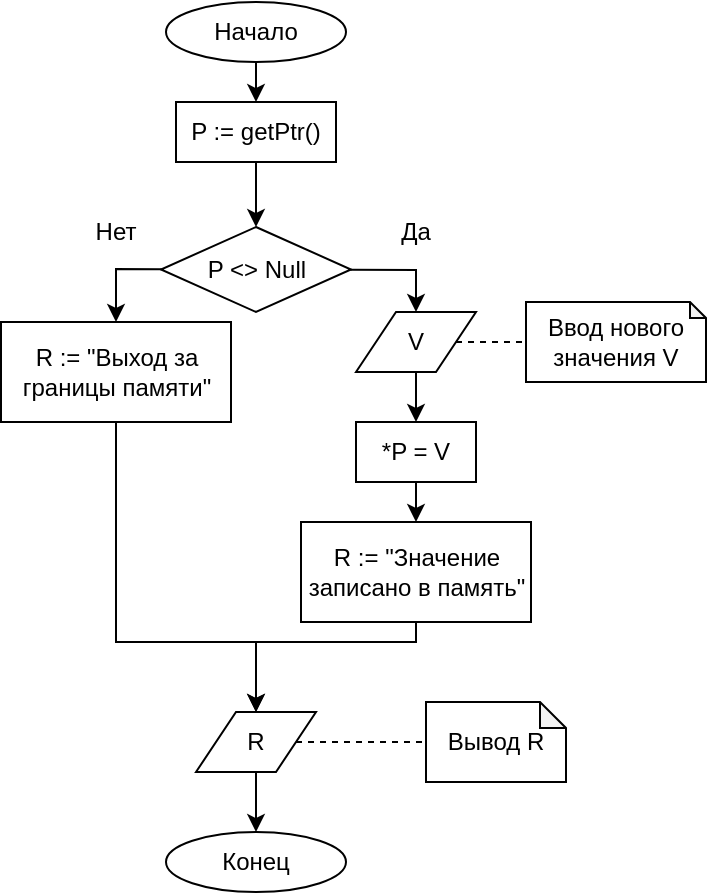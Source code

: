 <mxfile version="15.8.5" type="device"><diagram id="auvaHYt9D2mUyiJxwVjn" name="Page-1"><mxGraphModel dx="460" dy="779" grid="1" gridSize="10" guides="1" tooltips="1" connect="1" arrows="1" fold="1" page="1" pageScale="1" pageWidth="827" pageHeight="1169" math="0" shadow="0"><root><mxCell id="0"/><mxCell id="1" parent="0"/><mxCell id="Q7zVwOam8640k6G-U6Dj-1" value="Начало" style="ellipse;whiteSpace=wrap;html=1;" vertex="1" parent="1"><mxGeometry x="90" y="10" width="90" height="30" as="geometry"/></mxCell><mxCell id="Q7zVwOam8640k6G-U6Dj-2" value="Конец" style="ellipse;whiteSpace=wrap;html=1;" vertex="1" parent="1"><mxGeometry x="90" y="425" width="90" height="30" as="geometry"/></mxCell><mxCell id="Q7zVwOam8640k6G-U6Dj-5" value="Вывод R" style="shape=note;whiteSpace=wrap;html=1;backgroundOutline=1;darkOpacity=0.05;size=13;" vertex="1" parent="1"><mxGeometry x="220" y="360" width="70" height="40" as="geometry"/></mxCell><mxCell id="Q7zVwOam8640k6G-U6Dj-6" value="" style="endArrow=none;dashed=1;html=1;strokeWidth=1;rounded=0;" edge="1" parent="1" source="Q7zVwOam8640k6G-U6Dj-40" target="Q7zVwOam8640k6G-U6Dj-5"><mxGeometry width="50" height="50" relative="1" as="geometry"><mxPoint x="136.25" y="100" as="sourcePoint"/><mxPoint x="220" y="355" as="targetPoint"/></mxGeometry></mxCell><mxCell id="Q7zVwOam8640k6G-U6Dj-7" value="" style="endArrow=none;html=1;rounded=0;strokeWidth=1;startArrow=classic;startFill=1;" edge="1" parent="1" source="Q7zVwOam8640k6G-U6Dj-28" target="Q7zVwOam8640k6G-U6Dj-1"><mxGeometry width="50" height="50" relative="1" as="geometry"><mxPoint x="135" y="70" as="sourcePoint"/><mxPoint x="240" y="340" as="targetPoint"/></mxGeometry></mxCell><mxCell id="Q7zVwOam8640k6G-U6Dj-11" value="P &amp;lt;&amp;gt; Null" style="rhombus;whiteSpace=wrap;html=1;" vertex="1" parent="1"><mxGeometry x="87.5" y="122.5" width="95" height="42.5" as="geometry"/></mxCell><mxCell id="Q7zVwOam8640k6G-U6Dj-13" value="R := &quot;Выход за границы памяти&quot;" style="rounded=0;whiteSpace=wrap;html=1;" vertex="1" parent="1"><mxGeometry x="7.5" y="170" width="115" height="50" as="geometry"/></mxCell><mxCell id="Q7zVwOam8640k6G-U6Dj-14" value="" style="endArrow=none;html=1;rounded=0;strokeWidth=1;endFill=0;startArrow=classic;startFill=1;" edge="1" parent="1" source="Q7zVwOam8640k6G-U6Dj-13" target="Q7zVwOam8640k6G-U6Dj-11"><mxGeometry width="50" height="50" relative="1" as="geometry"><mxPoint x="145" y="132.5" as="sourcePoint"/><mxPoint x="145" y="102.5" as="targetPoint"/><Array as="points"><mxPoint x="65" y="143.5"/></Array></mxGeometry></mxCell><mxCell id="Q7zVwOam8640k6G-U6Dj-17" value="" style="endArrow=none;html=1;rounded=0;strokeWidth=1;startArrow=classic;startFill=1;" edge="1" parent="1" source="Q7zVwOam8640k6G-U6Dj-47" target="Q7zVwOam8640k6G-U6Dj-11"><mxGeometry width="50" height="50" relative="1" as="geometry"><mxPoint x="222.724" y="170.1" as="sourcePoint"/><mxPoint x="105.267" y="153.608" as="targetPoint"/><Array as="points"><mxPoint x="215" y="144"/></Array></mxGeometry></mxCell><mxCell id="Q7zVwOam8640k6G-U6Dj-19" value="" style="endArrow=none;html=1;rounded=0;strokeWidth=1;startArrow=classic;startFill=1;entryX=0.5;entryY=1;entryDx=0;entryDy=0;" edge="1" parent="1" source="Q7zVwOam8640k6G-U6Dj-40" target="Q7zVwOam8640k6G-U6Dj-13"><mxGeometry width="50" height="50" relative="1" as="geometry"><mxPoint x="135" y="252.5" as="sourcePoint"/><mxPoint x="145" y="102.5" as="targetPoint"/><Array as="points"><mxPoint x="135" y="330"/><mxPoint x="65" y="330"/></Array></mxGeometry></mxCell><mxCell id="Q7zVwOam8640k6G-U6Dj-21" value="" style="endArrow=none;html=1;rounded=0;strokeWidth=1;startArrow=classic;startFill=1;" edge="1" parent="1" source="Q7zVwOam8640k6G-U6Dj-2" target="Q7zVwOam8640k6G-U6Dj-40"><mxGeometry width="50" height="50" relative="1" as="geometry"><mxPoint x="130" y="435" as="sourcePoint"/><mxPoint x="45" y="405" as="targetPoint"/></mxGeometry></mxCell><mxCell id="Q7zVwOam8640k6G-U6Dj-24" value="Нет" style="text;html=1;strokeColor=none;fillColor=none;align=center;verticalAlign=middle;whiteSpace=wrap;rounded=0;" vertex="1" parent="1"><mxGeometry x="35" y="110" width="60" height="30" as="geometry"/></mxCell><mxCell id="Q7zVwOam8640k6G-U6Dj-25" value="Да" style="text;html=1;strokeColor=none;fillColor=none;align=center;verticalAlign=middle;whiteSpace=wrap;rounded=0;" vertex="1" parent="1"><mxGeometry x="185" y="110" width="60" height="30" as="geometry"/></mxCell><mxCell id="Q7zVwOam8640k6G-U6Dj-28" value="P := getPtr()" style="rounded=0;whiteSpace=wrap;html=1;" vertex="1" parent="1"><mxGeometry x="95" y="60" width="80" height="30" as="geometry"/></mxCell><mxCell id="Q7zVwOam8640k6G-U6Dj-33" value="*P = V" style="rounded=0;whiteSpace=wrap;html=1;" vertex="1" parent="1"><mxGeometry x="185" y="220" width="60" height="30" as="geometry"/></mxCell><mxCell id="Q7zVwOam8640k6G-U6Dj-39" value="" style="endArrow=none;html=1;rounded=0;strokeWidth=1;startArrow=classic;startFill=1;" edge="1" parent="1" source="Q7zVwOam8640k6G-U6Dj-40" target="Q7zVwOam8640k6G-U6Dj-49"><mxGeometry width="50" height="50" relative="1" as="geometry"><mxPoint x="223" y="350" as="sourcePoint"/><mxPoint x="223.571" y="320" as="targetPoint"/><Array as="points"><mxPoint x="135" y="330"/><mxPoint x="215" y="330"/></Array></mxGeometry></mxCell><mxCell id="Q7zVwOam8640k6G-U6Dj-40" value="R" style="shape=parallelogram;perimeter=parallelogramPerimeter;whiteSpace=wrap;html=1;fixedSize=1;rounded=0;" vertex="1" parent="1"><mxGeometry x="105" y="365" width="60" height="30" as="geometry"/></mxCell><mxCell id="Q7zVwOam8640k6G-U6Dj-46" value="" style="endArrow=none;html=1;rounded=0;strokeWidth=1;startArrow=classic;startFill=1;" edge="1" parent="1" source="Q7zVwOam8640k6G-U6Dj-11" target="Q7zVwOam8640k6G-U6Dj-28"><mxGeometry width="50" height="50" relative="1" as="geometry"><mxPoint x="271.684" y="102.474" as="sourcePoint"/><mxPoint x="135" y="140" as="targetPoint"/></mxGeometry></mxCell><mxCell id="Q7zVwOam8640k6G-U6Dj-47" value="V" style="shape=parallelogram;perimeter=parallelogramPerimeter;whiteSpace=wrap;html=1;fixedSize=1;rounded=0;" vertex="1" parent="1"><mxGeometry x="185" y="165" width="60" height="30" as="geometry"/></mxCell><mxCell id="Q7zVwOam8640k6G-U6Dj-48" value="" style="endArrow=none;html=1;rounded=0;strokeWidth=1;startArrow=classic;startFill=1;" edge="1" parent="1" source="Q7zVwOam8640k6G-U6Dj-33" target="Q7zVwOam8640k6G-U6Dj-47"><mxGeometry width="50" height="50" relative="1" as="geometry"><mxPoint x="145" y="132.5" as="sourcePoint"/><mxPoint x="145" y="60" as="targetPoint"/></mxGeometry></mxCell><mxCell id="Q7zVwOam8640k6G-U6Dj-49" value="R := &quot;Значение записано в память&quot;" style="rounded=0;whiteSpace=wrap;html=1;" vertex="1" parent="1"><mxGeometry x="157.5" y="270" width="115" height="50" as="geometry"/></mxCell><mxCell id="Q7zVwOam8640k6G-U6Dj-50" value="" style="endArrow=none;html=1;rounded=0;strokeWidth=1;startArrow=classic;startFill=1;" edge="1" parent="1" source="Q7zVwOam8640k6G-U6Dj-49" target="Q7zVwOam8640k6G-U6Dj-33"><mxGeometry width="50" height="50" relative="1" as="geometry"><mxPoint x="145" y="132.5" as="sourcePoint"/><mxPoint x="145" y="60" as="targetPoint"/></mxGeometry></mxCell><mxCell id="Q7zVwOam8640k6G-U6Dj-51" value="Ввод нового значения V" style="shape=note;whiteSpace=wrap;html=1;backgroundOutline=1;darkOpacity=0.05;size=8;" vertex="1" parent="1"><mxGeometry x="270" y="160" width="90" height="40" as="geometry"/></mxCell><mxCell id="Q7zVwOam8640k6G-U6Dj-52" value="" style="endArrow=none;dashed=1;html=1;strokeWidth=1;rounded=0;" edge="1" parent="1" target="Q7zVwOam8640k6G-U6Dj-51" source="Q7zVwOam8640k6G-U6Dj-47"><mxGeometry width="50" height="50" relative="1" as="geometry"><mxPoint x="207.5" y="190" as="sourcePoint"/><mxPoint x="272.5" y="165" as="targetPoint"/></mxGeometry></mxCell></root></mxGraphModel></diagram></mxfile>
